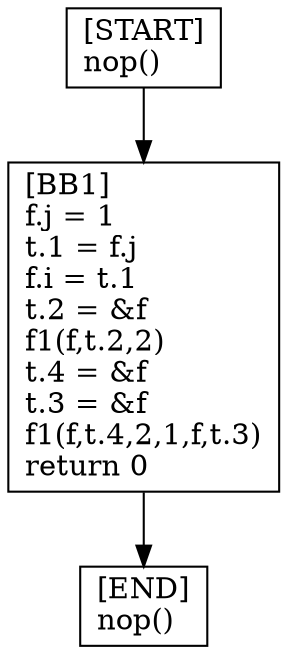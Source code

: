 digraph {
  node [shape=box]
  END [label="[END]\lnop()\l"];
  START [label="[START]\lnop()\l"];
  BB1 [label="[BB1]\lf.j = 1\lt.1 = f.j\lf.i = t.1\lt.2 = &f\lf1(f,t.2,2)\lt.4 = &f\lt.3 = &f\lf1(f,t.4,2,1,f,t.3)\lreturn 0\l"];
  START -> BB1;
  BB1 -> END;
}
